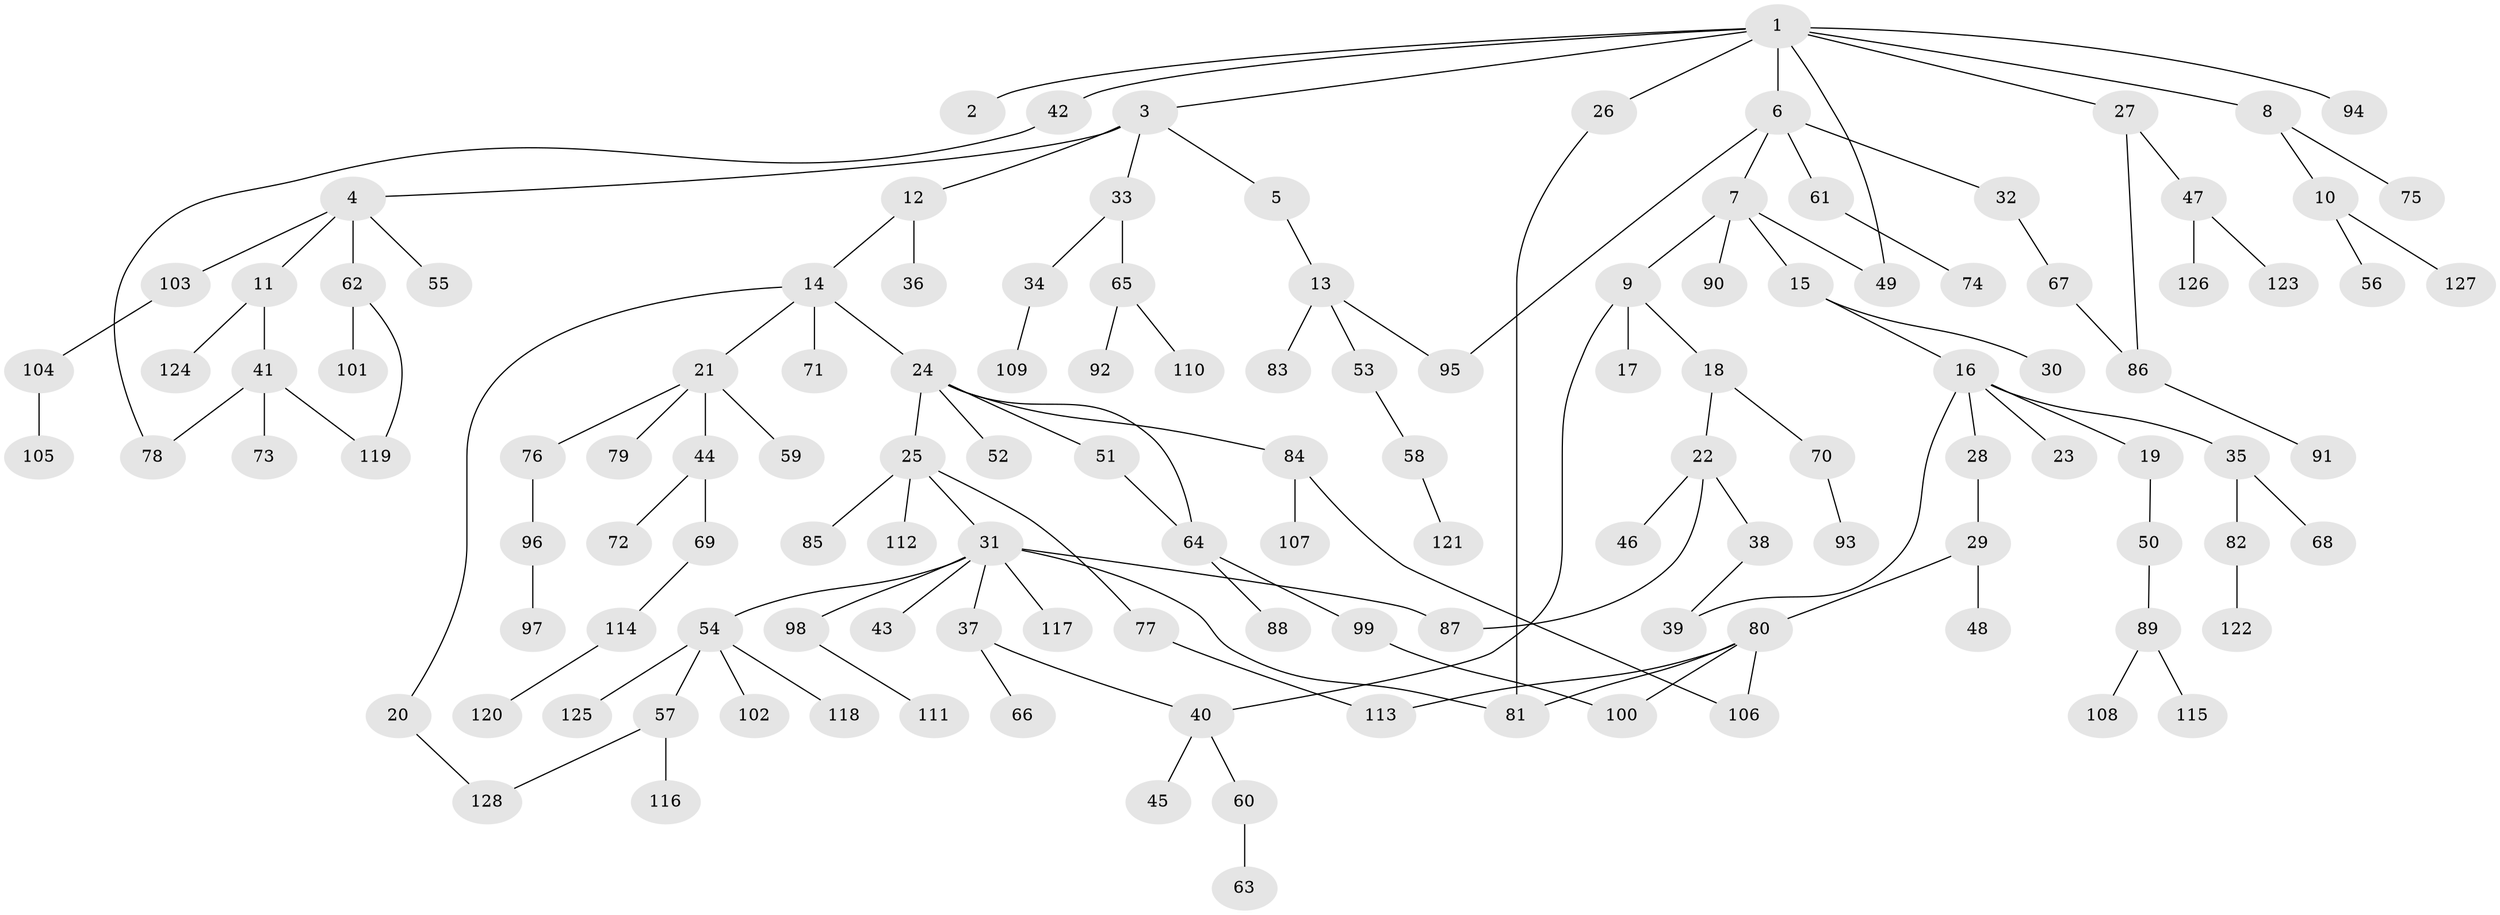 // Generated by graph-tools (version 1.1) at 2025/49/03/09/25 03:49:19]
// undirected, 128 vertices, 142 edges
graph export_dot {
graph [start="1"]
  node [color=gray90,style=filled];
  1;
  2;
  3;
  4;
  5;
  6;
  7;
  8;
  9;
  10;
  11;
  12;
  13;
  14;
  15;
  16;
  17;
  18;
  19;
  20;
  21;
  22;
  23;
  24;
  25;
  26;
  27;
  28;
  29;
  30;
  31;
  32;
  33;
  34;
  35;
  36;
  37;
  38;
  39;
  40;
  41;
  42;
  43;
  44;
  45;
  46;
  47;
  48;
  49;
  50;
  51;
  52;
  53;
  54;
  55;
  56;
  57;
  58;
  59;
  60;
  61;
  62;
  63;
  64;
  65;
  66;
  67;
  68;
  69;
  70;
  71;
  72;
  73;
  74;
  75;
  76;
  77;
  78;
  79;
  80;
  81;
  82;
  83;
  84;
  85;
  86;
  87;
  88;
  89;
  90;
  91;
  92;
  93;
  94;
  95;
  96;
  97;
  98;
  99;
  100;
  101;
  102;
  103;
  104;
  105;
  106;
  107;
  108;
  109;
  110;
  111;
  112;
  113;
  114;
  115;
  116;
  117;
  118;
  119;
  120;
  121;
  122;
  123;
  124;
  125;
  126;
  127;
  128;
  1 -- 2;
  1 -- 3;
  1 -- 6;
  1 -- 8;
  1 -- 26;
  1 -- 27;
  1 -- 42;
  1 -- 49;
  1 -- 94;
  3 -- 4;
  3 -- 5;
  3 -- 12;
  3 -- 33;
  4 -- 11;
  4 -- 55;
  4 -- 62;
  4 -- 103;
  5 -- 13;
  6 -- 7;
  6 -- 32;
  6 -- 61;
  6 -- 95;
  7 -- 9;
  7 -- 15;
  7 -- 90;
  7 -- 49;
  8 -- 10;
  8 -- 75;
  9 -- 17;
  9 -- 18;
  9 -- 40;
  10 -- 56;
  10 -- 127;
  11 -- 41;
  11 -- 124;
  12 -- 14;
  12 -- 36;
  13 -- 53;
  13 -- 83;
  13 -- 95;
  14 -- 20;
  14 -- 21;
  14 -- 24;
  14 -- 71;
  15 -- 16;
  15 -- 30;
  16 -- 19;
  16 -- 23;
  16 -- 28;
  16 -- 35;
  16 -- 39;
  18 -- 22;
  18 -- 70;
  19 -- 50;
  20 -- 128;
  21 -- 44;
  21 -- 59;
  21 -- 76;
  21 -- 79;
  22 -- 38;
  22 -- 46;
  22 -- 87;
  24 -- 25;
  24 -- 51;
  24 -- 52;
  24 -- 84;
  24 -- 64;
  25 -- 31;
  25 -- 77;
  25 -- 85;
  25 -- 112;
  26 -- 81;
  27 -- 47;
  27 -- 86;
  28 -- 29;
  29 -- 48;
  29 -- 80;
  31 -- 37;
  31 -- 43;
  31 -- 54;
  31 -- 87;
  31 -- 98;
  31 -- 117;
  31 -- 81;
  32 -- 67;
  33 -- 34;
  33 -- 65;
  34 -- 109;
  35 -- 68;
  35 -- 82;
  37 -- 66;
  37 -- 40;
  38 -- 39;
  40 -- 45;
  40 -- 60;
  41 -- 73;
  41 -- 78;
  41 -- 119;
  42 -- 78;
  44 -- 69;
  44 -- 72;
  47 -- 123;
  47 -- 126;
  50 -- 89;
  51 -- 64;
  53 -- 58;
  54 -- 57;
  54 -- 102;
  54 -- 118;
  54 -- 125;
  57 -- 116;
  57 -- 128;
  58 -- 121;
  60 -- 63;
  61 -- 74;
  62 -- 101;
  62 -- 119;
  64 -- 88;
  64 -- 99;
  65 -- 92;
  65 -- 110;
  67 -- 86;
  69 -- 114;
  70 -- 93;
  76 -- 96;
  77 -- 113;
  80 -- 100;
  80 -- 106;
  80 -- 113;
  80 -- 81;
  82 -- 122;
  84 -- 107;
  84 -- 106;
  86 -- 91;
  89 -- 108;
  89 -- 115;
  96 -- 97;
  98 -- 111;
  99 -- 100;
  103 -- 104;
  104 -- 105;
  114 -- 120;
}

